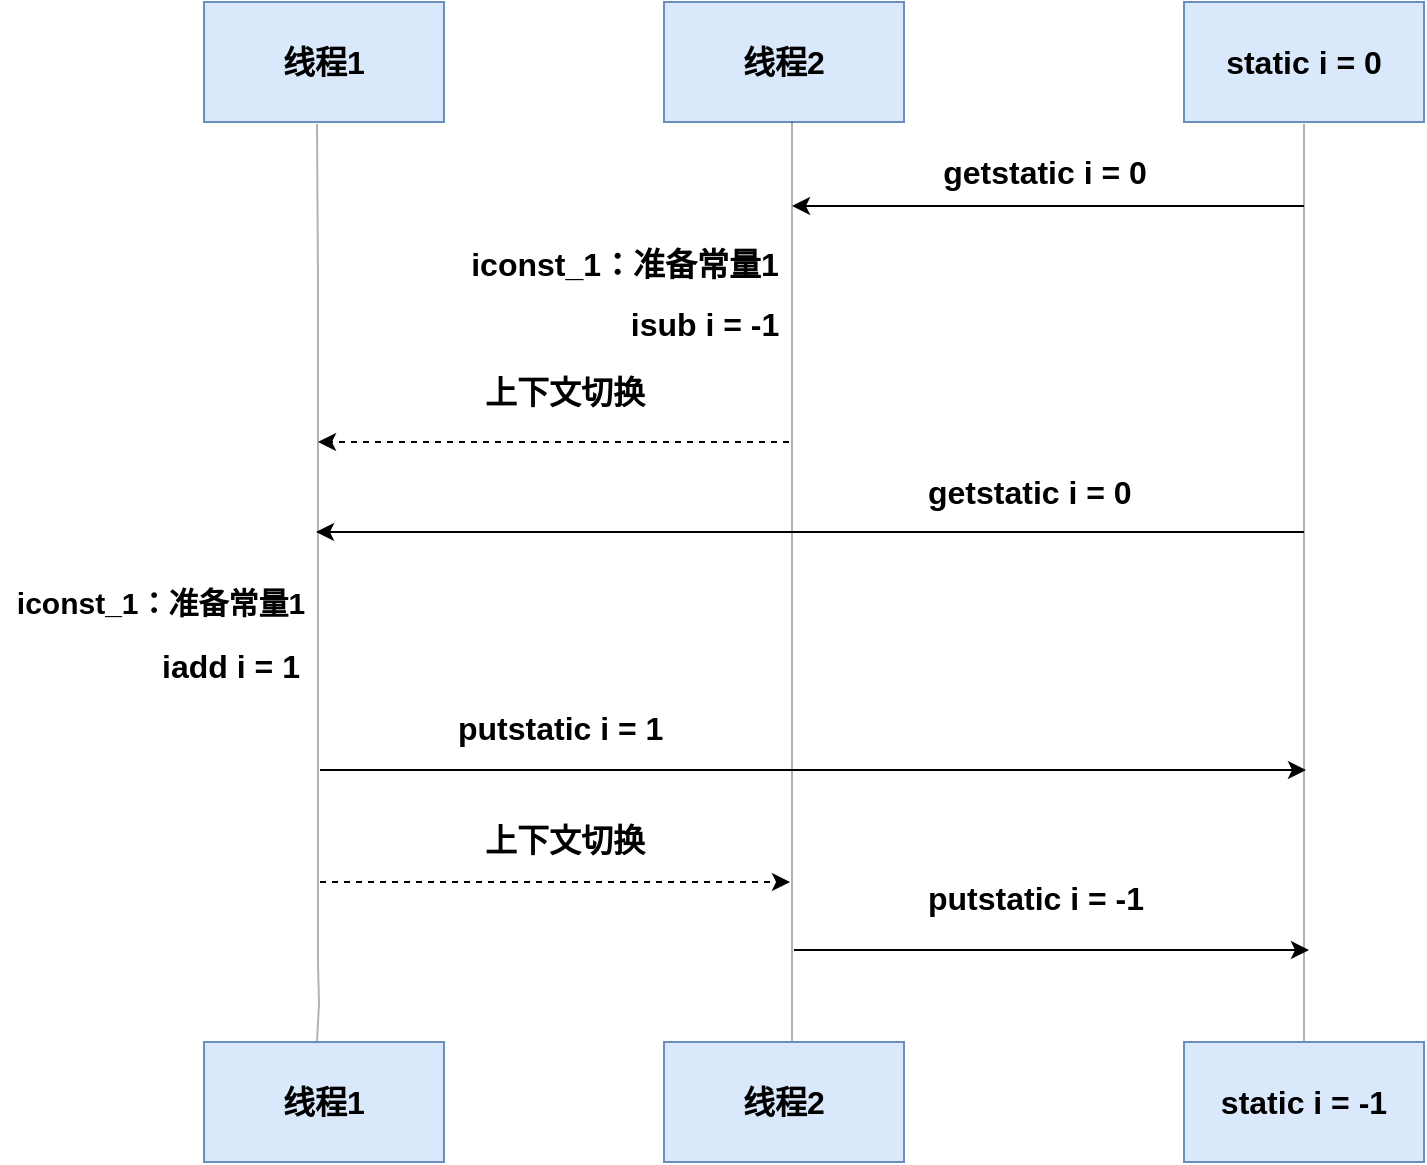 <mxfile version="26.0.4">
  <diagram name="第 1 页" id="jSY1Id77hmMXauqR6qa6">
    <mxGraphModel dx="1050" dy="621" grid="0" gridSize="10" guides="1" tooltips="1" connect="1" arrows="1" fold="1" page="0" pageScale="1" pageWidth="827" pageHeight="1169" math="0" shadow="0">
      <root>
        <mxCell id="0" />
        <mxCell id="1" parent="0" />
        <mxCell id="Qois3ID9x9ZdXMwzkJd7-1" style="edgeStyle=orthogonalEdgeStyle;rounded=0;orthogonalLoop=1;jettySize=auto;html=1;endArrow=none;endFill=0;opacity=30;" edge="1" parent="1">
          <mxGeometry relative="1" as="geometry">
            <mxPoint x="217" y="620" as="sourcePoint" />
            <mxPoint x="216.5" y="660" as="targetPoint" />
          </mxGeometry>
        </mxCell>
        <mxCell id="Qois3ID9x9ZdXMwzkJd7-2" value="&lt;font style=&quot;font-size: 16px;&quot;&gt;&lt;b&gt;线程1&lt;/b&gt;&lt;/font&gt;" style="rounded=0;whiteSpace=wrap;html=1;fillColor=#dae8fc;strokeColor=#6c8ebf;" vertex="1" parent="1">
          <mxGeometry x="160" y="140" width="120" height="60" as="geometry" />
        </mxCell>
        <mxCell id="Qois3ID9x9ZdXMwzkJd7-3" style="edgeStyle=orthogonalEdgeStyle;rounded=0;orthogonalLoop=1;jettySize=auto;html=1;endArrow=none;endFill=0;opacity=30;" edge="1" parent="1">
          <mxGeometry relative="1" as="geometry">
            <mxPoint x="454" y="242" as="sourcePoint" />
            <mxPoint x="454" y="660" as="targetPoint" />
          </mxGeometry>
        </mxCell>
        <mxCell id="Qois3ID9x9ZdXMwzkJd7-4" value="&lt;font style=&quot;font-size: 16px;&quot;&gt;&lt;b&gt;线程2&lt;/b&gt;&lt;/font&gt;" style="rounded=0;whiteSpace=wrap;html=1;fillColor=#dae8fc;strokeColor=#6c8ebf;" vertex="1" parent="1">
          <mxGeometry x="390" y="140" width="120" height="60" as="geometry" />
        </mxCell>
        <mxCell id="Qois3ID9x9ZdXMwzkJd7-5" style="edgeStyle=orthogonalEdgeStyle;rounded=0;orthogonalLoop=1;jettySize=auto;html=1;endArrow=none;endFill=0;opacity=30;" edge="1" parent="1">
          <mxGeometry relative="1" as="geometry">
            <mxPoint x="710" y="390" as="sourcePoint" />
            <mxPoint x="710" y="660" as="targetPoint" />
          </mxGeometry>
        </mxCell>
        <mxCell id="Qois3ID9x9ZdXMwzkJd7-6" value="&lt;font style=&quot;font-size: 16px;&quot;&gt;&lt;b&gt;static i = 0&lt;/b&gt;&lt;/font&gt;" style="rounded=0;whiteSpace=wrap;html=1;fillColor=#dae8fc;strokeColor=#6c8ebf;" vertex="1" parent="1">
          <mxGeometry x="650" y="140" width="120" height="60" as="geometry" />
        </mxCell>
        <mxCell id="Qois3ID9x9ZdXMwzkJd7-7" value="&lt;font style=&quot;font-size: 16px;&quot;&gt;&lt;b&gt;线程1&lt;/b&gt;&lt;/font&gt;" style="rounded=0;whiteSpace=wrap;html=1;fillColor=#dae8fc;strokeColor=#6c8ebf;" vertex="1" parent="1">
          <mxGeometry x="160" y="660" width="120" height="60" as="geometry" />
        </mxCell>
        <mxCell id="Qois3ID9x9ZdXMwzkJd7-8" value="&lt;font style=&quot;font-size: 16px;&quot;&gt;&lt;b&gt;线程2&lt;/b&gt;&lt;/font&gt;" style="rounded=0;whiteSpace=wrap;html=1;fillColor=#dae8fc;strokeColor=#6c8ebf;" vertex="1" parent="1">
          <mxGeometry x="390" y="660" width="120" height="60" as="geometry" />
        </mxCell>
        <mxCell id="Qois3ID9x9ZdXMwzkJd7-9" value="&lt;font style=&quot;font-size: 16px;&quot;&gt;&lt;b&gt;static i = -1&lt;/b&gt;&lt;/font&gt;" style="rounded=0;whiteSpace=wrap;html=1;fillColor=#dae8fc;strokeColor=#6c8ebf;" vertex="1" parent="1">
          <mxGeometry x="650" y="660" width="120" height="60" as="geometry" />
        </mxCell>
        <mxCell id="Qois3ID9x9ZdXMwzkJd7-10" value="&lt;font style=&quot;font-size: 16px;&quot;&gt;&lt;b&gt;getstatic i = 0&lt;/b&gt;&lt;/font&gt;" style="text;html=1;align=center;verticalAlign=middle;resizable=0;points=[];autosize=1;strokeColor=none;fillColor=none;" vertex="1" parent="1">
          <mxGeometry x="520" y="210" width="120" height="30" as="geometry" />
        </mxCell>
        <mxCell id="Qois3ID9x9ZdXMwzkJd7-11" value="&lt;font style=&quot;font-size: 15px;&quot;&gt;&lt;b style=&quot;&quot;&gt;iconst_1：准备常量1&lt;/b&gt;&lt;/font&gt;" style="text;html=1;align=center;verticalAlign=middle;resizable=0;points=[];autosize=1;strokeColor=none;fillColor=none;" vertex="1" parent="1">
          <mxGeometry x="58" y="425" width="160" height="30" as="geometry" />
        </mxCell>
        <mxCell id="Qois3ID9x9ZdXMwzkJd7-12" value="&lt;b&gt;&lt;font style=&quot;font-size: 16px;&quot;&gt;上下文切换&lt;/font&gt;&lt;/b&gt;" style="text;html=1;align=center;verticalAlign=middle;resizable=0;points=[];autosize=1;strokeColor=none;fillColor=none;" vertex="1" parent="1">
          <mxGeometry x="290" y="320" width="100" height="30" as="geometry" />
        </mxCell>
        <mxCell id="Qois3ID9x9ZdXMwzkJd7-13" value="&lt;b style=&quot;forced-color-adjust: none; color: rgb(0, 0, 0); font-family: Helvetica; font-size: 16px; font-style: normal; font-variant-ligatures: normal; font-variant-caps: normal; letter-spacing: normal; orphans: 2; text-align: center; text-indent: 0px; text-transform: none; widows: 2; word-spacing: 0px; -webkit-text-stroke-width: 0px; white-space: nowrap; background-color: rgb(255, 255, 255); text-decoration-thickness: initial; text-decoration-style: initial; text-decoration-color: initial;&quot;&gt;getstatic i = 0&lt;/b&gt;" style="text;whiteSpace=wrap;html=1;" vertex="1" parent="1">
          <mxGeometry x="520" y="369" width="140" height="40" as="geometry" />
        </mxCell>
        <mxCell id="Qois3ID9x9ZdXMwzkJd7-14" value="&lt;font style=&quot;font-size: 16px;&quot;&gt;&lt;b&gt;iconst_1：准备常量1&lt;/b&gt;&lt;/font&gt;" style="text;html=1;align=center;verticalAlign=middle;resizable=0;points=[];autosize=1;strokeColor=none;fillColor=none;" vertex="1" parent="1">
          <mxGeometry x="285" y="256" width="170" height="30" as="geometry" />
        </mxCell>
        <mxCell id="Qois3ID9x9ZdXMwzkJd7-15" value="&lt;font style=&quot;font-size: 16px;&quot;&gt;&lt;b&gt;isub i = -1&lt;/b&gt;&lt;/font&gt;" style="text;html=1;align=center;verticalAlign=middle;resizable=0;points=[];autosize=1;strokeColor=none;fillColor=none;" vertex="1" parent="1">
          <mxGeometry x="360" y="286" width="100" height="30" as="geometry" />
        </mxCell>
        <mxCell id="Qois3ID9x9ZdXMwzkJd7-16" value="&lt;b style=&quot;forced-color-adjust: none; color: rgb(0, 0, 0); font-family: Helvetica; font-size: 16px; font-style: normal; font-variant-ligatures: normal; font-variant-caps: normal; letter-spacing: normal; orphans: 2; text-align: center; text-indent: 0px; text-transform: none; widows: 2; word-spacing: 0px; -webkit-text-stroke-width: 0px; white-space: nowrap; background-color: rgb(255, 255, 255); text-decoration-thickness: initial; text-decoration-style: initial; text-decoration-color: initial;&quot;&gt;putstatic i = -1&lt;/b&gt;" style="text;whiteSpace=wrap;html=1;" vertex="1" parent="1">
          <mxGeometry x="520" y="572" width="140" height="40" as="geometry" />
        </mxCell>
        <mxCell id="Qois3ID9x9ZdXMwzkJd7-17" value="&lt;b&gt;&lt;font style=&quot;font-size: 16px;&quot;&gt;上下文切换&lt;/font&gt;&lt;/b&gt;" style="text;html=1;align=center;verticalAlign=middle;resizable=0;points=[];autosize=1;strokeColor=none;fillColor=none;" vertex="1" parent="1">
          <mxGeometry x="290" y="544" width="100" height="30" as="geometry" />
        </mxCell>
        <mxCell id="Qois3ID9x9ZdXMwzkJd7-18" value="&lt;b style=&quot;forced-color-adjust: none; color: rgb(0, 0, 0); font-family: Helvetica; font-size: 16px; font-style: normal; font-variant-ligatures: normal; font-variant-caps: normal; letter-spacing: normal; orphans: 2; text-align: center; text-indent: 0px; text-transform: none; widows: 2; word-spacing: 0px; -webkit-text-stroke-width: 0px; white-space: nowrap; background-color: rgb(255, 255, 255); text-decoration-thickness: initial; text-decoration-style: initial; text-decoration-color: initial;&quot;&gt;putstatic i = 1&lt;/b&gt;" style="text;whiteSpace=wrap;html=1;" vertex="1" parent="1">
          <mxGeometry x="285" y="487" width="140" height="40" as="geometry" />
        </mxCell>
        <mxCell id="Qois3ID9x9ZdXMwzkJd7-19" value="" style="edgeStyle=orthogonalEdgeStyle;rounded=0;orthogonalLoop=1;jettySize=auto;html=1;endArrow=none;endFill=0;opacity=30;" edge="1" parent="1">
          <mxGeometry relative="1" as="geometry">
            <mxPoint x="217" y="360" as="sourcePoint" />
            <mxPoint x="217" y="620" as="targetPoint" />
          </mxGeometry>
        </mxCell>
        <mxCell id="Qois3ID9x9ZdXMwzkJd7-20" value="" style="edgeStyle=orthogonalEdgeStyle;rounded=0;orthogonalLoop=1;jettySize=auto;html=1;endArrow=none;endFill=0;opacity=30;" edge="1" parent="1">
          <mxGeometry relative="1" as="geometry">
            <mxPoint x="216.5" y="201" as="sourcePoint" />
            <mxPoint x="217" y="360" as="targetPoint" />
          </mxGeometry>
        </mxCell>
        <mxCell id="Qois3ID9x9ZdXMwzkJd7-21" value="" style="edgeStyle=orthogonalEdgeStyle;rounded=0;orthogonalLoop=1;jettySize=auto;html=1;endArrow=none;endFill=0;opacity=30;" edge="1" parent="1">
          <mxGeometry relative="1" as="geometry">
            <mxPoint x="710" y="242" as="sourcePoint" />
            <mxPoint x="710" y="390" as="targetPoint" />
          </mxGeometry>
        </mxCell>
        <mxCell id="Qois3ID9x9ZdXMwzkJd7-23" value="&lt;b style=&quot;font-size: 16px;&quot;&gt;iadd i = 1&lt;/b&gt;" style="text;html=1;align=center;verticalAlign=middle;resizable=0;points=[];autosize=1;strokeColor=none;fillColor=none;" vertex="1" parent="1">
          <mxGeometry x="128" y="457" width="90" height="30" as="geometry" />
        </mxCell>
        <mxCell id="Qois3ID9x9ZdXMwzkJd7-25" style="edgeStyle=orthogonalEdgeStyle;rounded=0;orthogonalLoop=1;jettySize=auto;html=1;entryX=0.67;entryY=0.72;entryDx=0;entryDy=0;entryPerimeter=0;dashed=1;" edge="1" parent="1">
          <mxGeometry relative="1" as="geometry">
            <mxPoint x="452.5" y="360" as="sourcePoint" />
            <mxPoint x="217" y="360" as="targetPoint" />
          </mxGeometry>
        </mxCell>
        <mxCell id="Qois3ID9x9ZdXMwzkJd7-26" value="" style="html=1;rounded=0;endArrow=none;endFill=0;startArrow=classic;startFill=1;" edge="1" parent="1">
          <mxGeometry width="100" relative="1" as="geometry">
            <mxPoint x="710" y="530" as="sourcePoint" />
            <mxPoint x="710" y="530" as="targetPoint" />
          </mxGeometry>
        </mxCell>
        <mxCell id="Qois3ID9x9ZdXMwzkJd7-27" style="edgeStyle=orthogonalEdgeStyle;rounded=0;orthogonalLoop=1;jettySize=auto;html=1;entryX=0.82;entryY=0.68;entryDx=0;entryDy=0;entryPerimeter=0;" edge="1" parent="1">
          <mxGeometry relative="1" as="geometry">
            <mxPoint x="455" y="614" as="sourcePoint" />
            <mxPoint x="712.5" y="614" as="targetPoint" />
          </mxGeometry>
        </mxCell>
        <mxCell id="Qois3ID9x9ZdXMwzkJd7-28" style="edgeStyle=orthogonalEdgeStyle;rounded=0;orthogonalLoop=1;jettySize=auto;html=1;entryX=0.75;entryY=0.53;entryDx=0;entryDy=0;entryPerimeter=0;dashed=1;" edge="1" parent="1">
          <mxGeometry relative="1" as="geometry">
            <mxPoint x="218" y="580" as="sourcePoint" />
            <mxPoint x="453" y="580" as="targetPoint" />
          </mxGeometry>
        </mxCell>
        <mxCell id="Qois3ID9x9ZdXMwzkJd7-29" style="edgeStyle=orthogonalEdgeStyle;rounded=0;orthogonalLoop=1;jettySize=auto;html=1;entryX=0.62;entryY=1.1;entryDx=0;entryDy=0;entryPerimeter=0;" edge="1" parent="1">
          <mxGeometry relative="1" as="geometry">
            <mxPoint x="218" y="524" as="sourcePoint" />
            <mxPoint x="711" y="524" as="targetPoint" />
          </mxGeometry>
        </mxCell>
        <mxCell id="Qois3ID9x9ZdXMwzkJd7-31" value="" style="edgeStyle=orthogonalEdgeStyle;rounded=0;orthogonalLoop=1;jettySize=auto;html=1;endArrow=none;endFill=0;opacity=30;" edge="1" parent="1">
          <mxGeometry relative="1" as="geometry">
            <mxPoint x="710" y="201" as="sourcePoint" />
            <mxPoint x="710" y="242" as="targetPoint" />
          </mxGeometry>
        </mxCell>
        <mxCell id="Qois3ID9x9ZdXMwzkJd7-33" value="" style="edgeStyle=orthogonalEdgeStyle;rounded=0;orthogonalLoop=1;jettySize=auto;html=1;endArrow=none;endFill=0;opacity=30;" edge="1" parent="1">
          <mxGeometry relative="1" as="geometry">
            <mxPoint x="454" y="200" as="sourcePoint" />
            <mxPoint x="454" y="242" as="targetPoint" />
          </mxGeometry>
        </mxCell>
        <mxCell id="Qois3ID9x9ZdXMwzkJd7-34" style="edgeStyle=orthogonalEdgeStyle;rounded=0;orthogonalLoop=1;jettySize=auto;html=1;entryX=0.26;entryY=0.64;entryDx=0;entryDy=0;entryPerimeter=0;" edge="1" parent="1">
          <mxGeometry relative="1" as="geometry">
            <mxPoint x="710" y="242" as="sourcePoint" />
            <mxPoint x="454" y="242" as="targetPoint" />
          </mxGeometry>
        </mxCell>
        <mxCell id="Qois3ID9x9ZdXMwzkJd7-39" style="edgeStyle=orthogonalEdgeStyle;rounded=0;orthogonalLoop=1;jettySize=auto;html=1;" edge="1" parent="1">
          <mxGeometry relative="1" as="geometry">
            <mxPoint x="710" y="405" as="sourcePoint" />
            <mxPoint x="216" y="405" as="targetPoint" />
          </mxGeometry>
        </mxCell>
      </root>
    </mxGraphModel>
  </diagram>
</mxfile>
